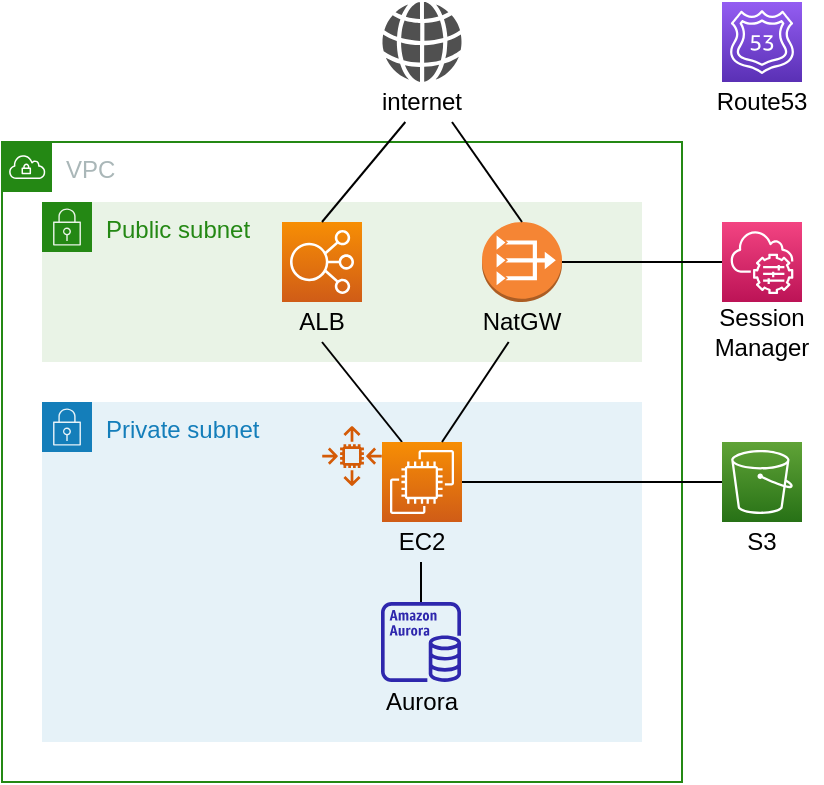 <mxfile version="19.0.3" type="device"><diagram id="kZETb-p1rJzBnCtiM7zV" name="ページ1"><mxGraphModel dx="1102" dy="1025" grid="1" gridSize="10" guides="1" tooltips="1" connect="1" arrows="1" fold="1" page="1" pageScale="1" pageWidth="450" pageHeight="400" math="0" shadow="0"><root><mxCell id="0"/><mxCell id="1" parent="0"/><mxCell id="D2ysL8LvPRV5HmNwkX_U-7" value="Public subnet" style="points=[[0,0],[0.25,0],[0.5,0],[0.75,0],[1,0],[1,0.25],[1,0.5],[1,0.75],[1,1],[0.75,1],[0.5,1],[0.25,1],[0,1],[0,0.75],[0,0.5],[0,0.25]];outlineConnect=0;gradientColor=none;html=1;whiteSpace=wrap;fontSize=12;fontStyle=0;container=1;pointerEvents=0;collapsible=0;recursiveResize=0;shape=mxgraph.aws4.group;grIcon=mxgraph.aws4.group_security_group;grStroke=0;strokeColor=#248814;fillColor=#E9F3E6;verticalAlign=top;align=left;spacingLeft=30;fontColor=#248814;dashed=0;" parent="1" vertex="1"><mxGeometry x="20" y="100" width="300" height="80" as="geometry"/></mxCell><mxCell id="Ha9QNC__yQ8WII0uMyZ5-8" value="VPC" style="points=[[0,0],[0.25,0],[0.5,0],[0.75,0],[1,0],[1,0.25],[1,0.5],[1,0.75],[1,1],[0.75,1],[0.5,1],[0.25,1],[0,1],[0,0.75],[0,0.5],[0,0.25]];outlineConnect=0;gradientColor=none;html=1;whiteSpace=wrap;fontSize=12;fontStyle=0;shape=mxgraph.aws4.group;grIcon=mxgraph.aws4.group_vpc;strokeColor=#248814;fillColor=none;verticalAlign=top;align=left;spacingLeft=30;fontColor=#AAB7B8;dashed=0;" parent="D2ysL8LvPRV5HmNwkX_U-7" vertex="1"><mxGeometry x="-20" y="-30" width="340" height="320" as="geometry"/></mxCell><mxCell id="D2ysL8LvPRV5HmNwkX_U-6" value="" style="sketch=0;points=[[0,0,0],[0.25,0,0],[0.5,0,0],[0.75,0,0],[1,0,0],[0,1,0],[0.25,1,0],[0.5,1,0],[0.75,1,0],[1,1,0],[0,0.25,0],[0,0.5,0],[0,0.75,0],[1,0.25,0],[1,0.5,0],[1,0.75,0]];outlineConnect=0;fontColor=#232F3E;gradientColor=#F78E04;gradientDirection=north;fillColor=#D05C17;strokeColor=#ffffff;dashed=0;verticalLabelPosition=bottom;verticalAlign=top;align=center;html=1;fontSize=12;fontStyle=0;aspect=fixed;shape=mxgraph.aws4.resourceIcon;resIcon=mxgraph.aws4.elastic_load_balancing;" parent="D2ysL8LvPRV5HmNwkX_U-7" vertex="1"><mxGeometry x="120" y="10" width="40" height="40" as="geometry"/></mxCell><mxCell id="Ha9QNC__yQ8WII0uMyZ5-10" value="ALB" style="text;html=1;strokeColor=none;fillColor=none;align=center;verticalAlign=middle;whiteSpace=wrap;rounded=0;" parent="D2ysL8LvPRV5HmNwkX_U-7" vertex="1"><mxGeometry x="120" y="50" width="40" height="20" as="geometry"/></mxCell><mxCell id="KCR0Xk0fH9WPj3p3An69-1" value="" style="outlineConnect=0;dashed=0;verticalLabelPosition=bottom;verticalAlign=top;align=center;html=1;shape=mxgraph.aws3.vpc_nat_gateway;fillColor=#F58534;gradientColor=none;" parent="D2ysL8LvPRV5HmNwkX_U-7" vertex="1"><mxGeometry x="220" y="10" width="40" height="40" as="geometry"/></mxCell><mxCell id="KCR0Xk0fH9WPj3p3An69-4" value="NatGW" style="text;html=1;strokeColor=none;fillColor=none;align=center;verticalAlign=middle;whiteSpace=wrap;rounded=0;" parent="D2ysL8LvPRV5HmNwkX_U-7" vertex="1"><mxGeometry x="210" y="50" width="60" height="20" as="geometry"/></mxCell><mxCell id="Ha9QNC__yQ8WII0uMyZ5-2" value="Private subnet" style="points=[[0,0],[0.25,0],[0.5,0],[0.75,0],[1,0],[1,0.25],[1,0.5],[1,0.75],[1,1],[0.75,1],[0.5,1],[0.25,1],[0,1],[0,0.75],[0,0.5],[0,0.25]];outlineConnect=0;gradientColor=none;html=1;whiteSpace=wrap;fontSize=12;fontStyle=0;shape=mxgraph.aws4.group;grIcon=mxgraph.aws4.group_security_group;grStroke=0;strokeColor=#147EBA;fillColor=#E6F2F8;verticalAlign=top;align=left;spacingLeft=30;fontColor=#147EBA;dashed=0;" parent="1" vertex="1"><mxGeometry x="20" y="200" width="300" height="170" as="geometry"/></mxCell><mxCell id="Ha9QNC__yQ8WII0uMyZ5-5" value="" style="sketch=0;pointerEvents=1;shadow=0;dashed=0;html=1;strokeColor=none;fillColor=#505050;labelPosition=center;verticalLabelPosition=bottom;verticalAlign=top;outlineConnect=0;align=center;shape=mxgraph.office.concepts.globe_internet;" parent="1" vertex="1"><mxGeometry x="190" width="40" height="40" as="geometry"/></mxCell><mxCell id="Ha9QNC__yQ8WII0uMyZ5-14" value="" style="endArrow=none;html=1;rounded=0;entryX=0.5;entryY=1;entryDx=0;entryDy=0;exitX=0.25;exitY=0;exitDx=0;exitDy=0;exitPerimeter=0;" parent="1" source="D2ysL8LvPRV5HmNwkX_U-2" target="Ha9QNC__yQ8WII0uMyZ5-10" edge="1"><mxGeometry width="50" height="50" relative="1" as="geometry"><mxPoint x="202" y="300" as="sourcePoint"/><mxPoint x="252" y="250" as="targetPoint"/></mxGeometry></mxCell><mxCell id="Ha9QNC__yQ8WII0uMyZ5-15" value="" style="endArrow=none;html=1;rounded=0;entryX=0.5;entryY=1;entryDx=0;entryDy=0;" parent="1" source="KCR0Xk0fH9WPj3p3An69-5" target="Ha9QNC__yQ8WII0uMyZ5-13" edge="1"><mxGeometry width="50" height="50" relative="1" as="geometry"><mxPoint x="320" y="320.05" as="sourcePoint"/><mxPoint x="320" y="290" as="targetPoint"/></mxGeometry></mxCell><mxCell id="Ha9QNC__yQ8WII0uMyZ5-16" value="" style="endArrow=none;html=1;rounded=0;exitX=0.5;exitY=0;exitDx=0;exitDy=0;exitPerimeter=0;startArrow=none;" parent="1" source="Ha9QNC__yQ8WII0uMyZ5-6" target="Ha9QNC__yQ8WII0uMyZ5-5" edge="1"><mxGeometry width="50" height="50" relative="1" as="geometry"><mxPoint x="178" y="210" as="sourcePoint"/><mxPoint x="178" y="180" as="targetPoint"/></mxGeometry></mxCell><mxCell id="Ha9QNC__yQ8WII0uMyZ5-6" value="internet" style="text;html=1;strokeColor=none;fillColor=none;align=center;verticalAlign=middle;whiteSpace=wrap;rounded=0;" parent="1" vertex="1"><mxGeometry x="180" y="40" width="60" height="20" as="geometry"/></mxCell><mxCell id="Ha9QNC__yQ8WII0uMyZ5-17" value="" style="endArrow=none;html=1;rounded=0;exitX=0.5;exitY=0;exitDx=0;exitDy=0;exitPerimeter=0;" parent="1" source="D2ysL8LvPRV5HmNwkX_U-6" target="Ha9QNC__yQ8WII0uMyZ5-6" edge="1"><mxGeometry width="50" height="50" relative="1" as="geometry"><mxPoint x="170" y="110" as="sourcePoint"/><mxPoint x="169.795" y="20" as="targetPoint"/></mxGeometry></mxCell><mxCell id="KCR0Xk0fH9WPj3p3An69-3" value="" style="sketch=0;points=[[0,0,0],[0.25,0,0],[0.5,0,0],[0.75,0,0],[1,0,0],[0,1,0],[0.25,1,0],[0.5,1,0],[0.75,1,0],[1,1,0],[0,0.25,0],[0,0.5,0],[0,0.75,0],[1,0.25,0],[1,0.5,0],[1,0.75,0]];points=[[0,0,0],[0.25,0,0],[0.5,0,0],[0.75,0,0],[1,0,0],[0,1,0],[0.25,1,0],[0.5,1,0],[0.75,1,0],[1,1,0],[0,0.25,0],[0,0.5,0],[0,0.75,0],[1,0.25,0],[1,0.5,0],[1,0.75,0]];outlineConnect=0;fontColor=#232F3E;gradientColor=#F34482;gradientDirection=north;fillColor=#BC1356;strokeColor=#ffffff;dashed=0;verticalLabelPosition=bottom;verticalAlign=top;align=center;html=1;fontSize=12;fontStyle=0;aspect=fixed;shape=mxgraph.aws4.resourceIcon;resIcon=mxgraph.aws4.systems_manager;" parent="1" vertex="1"><mxGeometry x="360" y="110" width="40" height="40" as="geometry"/></mxCell><mxCell id="KCR0Xk0fH9WPj3p3An69-5" value="" style="sketch=0;outlineConnect=0;fontColor=#232F3E;gradientColor=none;fillColor=#2E27AD;strokeColor=none;dashed=0;verticalLabelPosition=bottom;verticalAlign=top;align=center;html=1;fontSize=12;fontStyle=0;aspect=fixed;pointerEvents=1;shape=mxgraph.aws4.aurora_instance;" parent="1" vertex="1"><mxGeometry x="189.5" y="300" width="40" height="40" as="geometry"/></mxCell><mxCell id="KCR0Xk0fH9WPj3p3An69-16" style="edgeStyle=none;rounded=0;orthogonalLoop=1;jettySize=auto;html=1;endArrow=none;endFill=0;" parent="1" source="D2ysL8LvPRV5HmNwkX_U-2" target="KCR0Xk0fH9WPj3p3An69-13" edge="1"><mxGeometry relative="1" as="geometry"/></mxCell><mxCell id="D2ysL8LvPRV5HmNwkX_U-2" value="" style="sketch=0;points=[[0,0,0],[0.25,0,0],[0.5,0,0],[0.75,0,0],[1,0,0],[0,1,0],[0.25,1,0],[0.5,1,0],[0.75,1,0],[1,1,0],[0,0.25,0],[0,0.5,0],[0,0.75,0],[1,0.25,0],[1,0.5,0],[1,0.75,0]];outlineConnect=0;fontColor=#232F3E;gradientColor=#F78E04;gradientDirection=north;fillColor=#D05C17;strokeColor=#ffffff;dashed=0;verticalLabelPosition=bottom;verticalAlign=top;align=center;html=1;fontSize=12;fontStyle=0;aspect=fixed;shape=mxgraph.aws4.resourceIcon;resIcon=mxgraph.aws4.ec2;" parent="1" vertex="1"><mxGeometry x="190" y="220" width="40" height="40" as="geometry"/></mxCell><mxCell id="Ha9QNC__yQ8WII0uMyZ5-13" value="EC2" style="text;html=1;strokeColor=none;fillColor=none;align=center;verticalAlign=middle;whiteSpace=wrap;rounded=0;" parent="1" vertex="1"><mxGeometry x="189.5" y="260" width="40" height="20" as="geometry"/></mxCell><mxCell id="KCR0Xk0fH9WPj3p3An69-6" value="Aurora" style="text;html=1;strokeColor=none;fillColor=none;align=center;verticalAlign=middle;whiteSpace=wrap;rounded=0;" parent="1" vertex="1"><mxGeometry x="190" y="340" width="40" height="20" as="geometry"/></mxCell><mxCell id="KCR0Xk0fH9WPj3p3An69-7" value="Session&lt;br&gt;Manager" style="text;html=1;strokeColor=none;fillColor=none;align=center;verticalAlign=middle;whiteSpace=wrap;rounded=0;" parent="1" vertex="1"><mxGeometry x="350" y="150" width="60" height="30" as="geometry"/></mxCell><mxCell id="KCR0Xk0fH9WPj3p3An69-10" value="" style="endArrow=none;html=1;rounded=0;exitX=0.5;exitY=0;exitDx=0;exitDy=0;exitPerimeter=0;entryX=0.75;entryY=1;entryDx=0;entryDy=0;" parent="1" source="KCR0Xk0fH9WPj3p3An69-1" target="Ha9QNC__yQ8WII0uMyZ5-6" edge="1"><mxGeometry width="50" height="50" relative="1" as="geometry"><mxPoint x="180" y="120" as="sourcePoint"/><mxPoint x="179.792" y="70" as="targetPoint"/></mxGeometry></mxCell><mxCell id="KCR0Xk0fH9WPj3p3An69-11" style="rounded=0;orthogonalLoop=1;jettySize=auto;html=1;entryX=0;entryY=0.5;entryDx=0;entryDy=0;entryPerimeter=0;endArrow=none;endFill=0;" parent="1" source="KCR0Xk0fH9WPj3p3An69-1" target="KCR0Xk0fH9WPj3p3An69-3" edge="1"><mxGeometry relative="1" as="geometry"/></mxCell><mxCell id="KCR0Xk0fH9WPj3p3An69-13" value="" style="sketch=0;points=[[0,0,0],[0.25,0,0],[0.5,0,0],[0.75,0,0],[1,0,0],[0,1,0],[0.25,1,0],[0.5,1,0],[0.75,1,0],[1,1,0],[0,0.25,0],[0,0.5,0],[0,0.75,0],[1,0.25,0],[1,0.5,0],[1,0.75,0]];outlineConnect=0;fontColor=#232F3E;gradientColor=#60A337;gradientDirection=north;fillColor=#277116;strokeColor=#ffffff;dashed=0;verticalLabelPosition=bottom;verticalAlign=top;align=center;html=1;fontSize=12;fontStyle=0;aspect=fixed;shape=mxgraph.aws4.resourceIcon;resIcon=mxgraph.aws4.s3;" parent="1" vertex="1"><mxGeometry x="360" y="220" width="40" height="40" as="geometry"/></mxCell><mxCell id="KCR0Xk0fH9WPj3p3An69-14" value="S3" style="text;html=1;strokeColor=none;fillColor=none;align=center;verticalAlign=middle;whiteSpace=wrap;rounded=0;" parent="1" vertex="1"><mxGeometry x="360" y="260" width="40" height="20" as="geometry"/></mxCell><mxCell id="KCR0Xk0fH9WPj3p3An69-15" style="edgeStyle=none;rounded=0;orthogonalLoop=1;jettySize=auto;html=1;entryX=0.75;entryY=0;entryDx=0;entryDy=0;entryPerimeter=0;endArrow=none;endFill=0;" parent="1" source="KCR0Xk0fH9WPj3p3An69-4" target="D2ysL8LvPRV5HmNwkX_U-2" edge="1"><mxGeometry relative="1" as="geometry"/></mxCell><mxCell id="PlBF_M5Tf8IhMdl4y2sn-1" value="" style="sketch=0;outlineConnect=0;fontColor=#232F3E;gradientColor=none;fillColor=#D45B07;strokeColor=none;dashed=0;verticalLabelPosition=bottom;verticalAlign=top;align=center;html=1;fontSize=12;fontStyle=0;aspect=fixed;pointerEvents=1;shape=mxgraph.aws4.auto_scaling2;" vertex="1" parent="1"><mxGeometry x="160" y="212" width="30" height="30" as="geometry"/></mxCell><mxCell id="PlBF_M5Tf8IhMdl4y2sn-2" value="" style="sketch=0;points=[[0,0,0],[0.25,0,0],[0.5,0,0],[0.75,0,0],[1,0,0],[0,1,0],[0.25,1,0],[0.5,1,0],[0.75,1,0],[1,1,0],[0,0.25,0],[0,0.5,0],[0,0.75,0],[1,0.25,0],[1,0.5,0],[1,0.75,0]];outlineConnect=0;fontColor=#232F3E;gradientColor=#945DF2;gradientDirection=north;fillColor=#5A30B5;strokeColor=#ffffff;dashed=0;verticalLabelPosition=bottom;verticalAlign=top;align=center;html=1;fontSize=12;fontStyle=0;aspect=fixed;shape=mxgraph.aws4.resourceIcon;resIcon=mxgraph.aws4.route_53;" vertex="1" parent="1"><mxGeometry x="360" width="40" height="40" as="geometry"/></mxCell><mxCell id="PlBF_M5Tf8IhMdl4y2sn-3" value="Route53" style="text;html=1;strokeColor=none;fillColor=none;align=center;verticalAlign=middle;whiteSpace=wrap;rounded=0;" vertex="1" parent="1"><mxGeometry x="350" y="40" width="60" height="20" as="geometry"/></mxCell></root></mxGraphModel></diagram></mxfile>